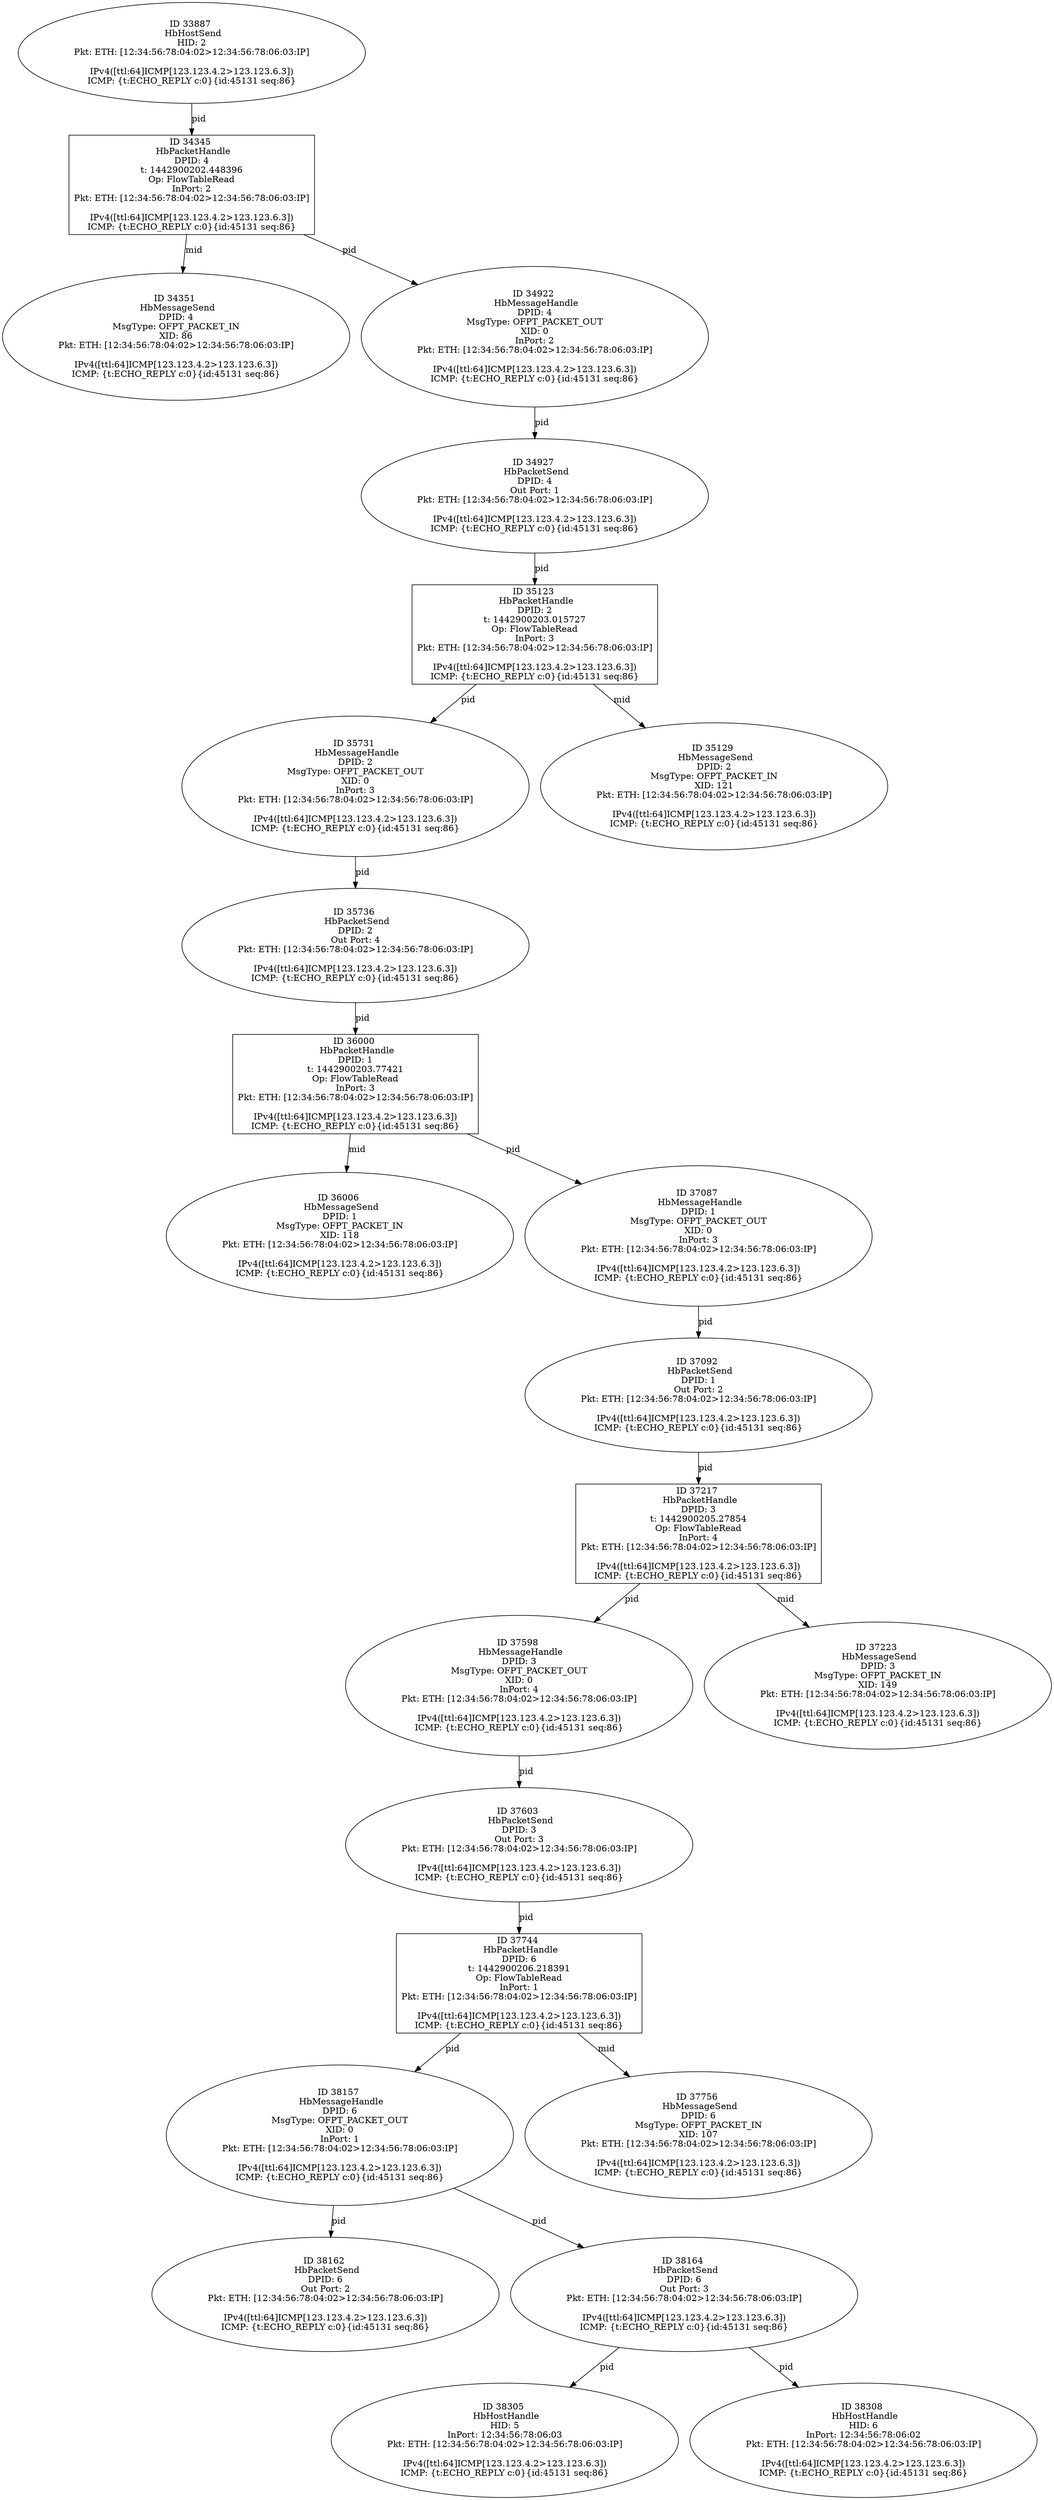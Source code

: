 strict digraph G {
38157 [shape=oval, event=<hb_events.HbMessageHandle object at 0x1100d3450>, label="ID 38157 
 HbMessageHandle
DPID: 6
MsgType: OFPT_PACKET_OUT
XID: 0
InPort: 1
Pkt: ETH: [12:34:56:78:04:02>12:34:56:78:06:03:IP]

IPv4([ttl:64]ICMP[123.123.4.2>123.123.6.3])
ICMP: {t:ECHO_REPLY c:0}{id:45131 seq:86}"];
38162 [shape=oval, event=<hb_events.HbPacketSend object at 0x1100d3a50>, label="ID 38162 
 HbPacketSend
DPID: 6
Out Port: 2
Pkt: ETH: [12:34:56:78:04:02>12:34:56:78:06:03:IP]

IPv4([ttl:64]ICMP[123.123.4.2>123.123.6.3])
ICMP: {t:ECHO_REPLY c:0}{id:45131 seq:86}"];
35731 [shape=oval, event=<hb_events.HbMessageHandle object at 0x10f255b50>, label="ID 35731 
 HbMessageHandle
DPID: 2
MsgType: OFPT_PACKET_OUT
XID: 0
InPort: 3
Pkt: ETH: [12:34:56:78:04:02>12:34:56:78:06:03:IP]

IPv4([ttl:64]ICMP[123.123.4.2>123.123.6.3])
ICMP: {t:ECHO_REPLY c:0}{id:45131 seq:86}"];
38164 [shape=oval, event=<hb_events.HbPacketSend object at 0x1100d3cd0>, label="ID 38164 
 HbPacketSend
DPID: 6
Out Port: 3
Pkt: ETH: [12:34:56:78:04:02>12:34:56:78:06:03:IP]

IPv4([ttl:64]ICMP[123.123.4.2>123.123.6.3])
ICMP: {t:ECHO_REPLY c:0}{id:45131 seq:86}"];
35736 [shape=oval, event=<hb_events.HbPacketSend object at 0x10f2ea110>, label="ID 35736 
 HbPacketSend
DPID: 2
Out Port: 4
Pkt: ETH: [12:34:56:78:04:02>12:34:56:78:06:03:IP]

IPv4([ttl:64]ICMP[123.123.4.2>123.123.6.3])
ICMP: {t:ECHO_REPLY c:0}{id:45131 seq:86}"];
36000 [shape=box, event=<hb_events.HbPacketHandle object at 0x10f3f2890>, label="ID 36000 
 HbPacketHandle
DPID: 1
t: 1442900203.77421
Op: FlowTableRead
InPort: 3
Pkt: ETH: [12:34:56:78:04:02>12:34:56:78:06:03:IP]

IPv4([ttl:64]ICMP[123.123.4.2>123.123.6.3])
ICMP: {t:ECHO_REPLY c:0}{id:45131 seq:86}"];
38305 [shape=oval, event=<hb_events.HbHostHandle object at 0x11012a150>, label="ID 38305 
 HbHostHandle
HID: 5
InPort: 12:34:56:78:06:03
Pkt: ETH: [12:34:56:78:04:02>12:34:56:78:06:03:IP]

IPv4([ttl:64]ICMP[123.123.4.2>123.123.6.3])
ICMP: {t:ECHO_REPLY c:0}{id:45131 seq:86}"];
38308 [shape=oval, event=<hb_events.HbHostHandle object at 0x11012a1d0>, label="ID 38308 
 HbHostHandle
HID: 6
InPort: 12:34:56:78:06:02
Pkt: ETH: [12:34:56:78:04:02>12:34:56:78:06:03:IP]

IPv4([ttl:64]ICMP[123.123.4.2>123.123.6.3])
ICMP: {t:ECHO_REPLY c:0}{id:45131 seq:86}"];
36006 [shape=oval, event=<hb_events.HbMessageSend object at 0x10f3f2e90>, label="ID 36006 
 HbMessageSend
DPID: 1
MsgType: OFPT_PACKET_IN
XID: 118
Pkt: ETH: [12:34:56:78:04:02>12:34:56:78:06:03:IP]

IPv4([ttl:64]ICMP[123.123.4.2>123.123.6.3])
ICMP: {t:ECHO_REPLY c:0}{id:45131 seq:86}"];
34345 [shape=box, event=<hb_events.HbPacketHandle object at 0x10ee84f50>, label="ID 34345 
 HbPacketHandle
DPID: 4
t: 1442900202.448396
Op: FlowTableRead
InPort: 2
Pkt: ETH: [12:34:56:78:04:02>12:34:56:78:06:03:IP]

IPv4([ttl:64]ICMP[123.123.4.2>123.123.6.3])
ICMP: {t:ECHO_REPLY c:0}{id:45131 seq:86}"];
34351 [shape=oval, event=<hb_events.HbMessageSend object at 0x10ee90510>, label="ID 34351 
 HbMessageSend
DPID: 4
MsgType: OFPT_PACKET_IN
XID: 86
Pkt: ETH: [12:34:56:78:04:02>12:34:56:78:06:03:IP]

IPv4([ttl:64]ICMP[123.123.4.2>123.123.6.3])
ICMP: {t:ECHO_REPLY c:0}{id:45131 seq:86}"];
35123 [shape=box, event=<hb_events.HbPacketHandle object at 0x10f0bb190>, label="ID 35123 
 HbPacketHandle
DPID: 2
t: 1442900203.015727
Op: FlowTableRead
InPort: 3
Pkt: ETH: [12:34:56:78:04:02>12:34:56:78:06:03:IP]

IPv4([ttl:64]ICMP[123.123.4.2>123.123.6.3])
ICMP: {t:ECHO_REPLY c:0}{id:45131 seq:86}"];
35129 [shape=oval, event=<hb_events.HbMessageSend object at 0x10f0bb950>, label="ID 35129 
 HbMessageSend
DPID: 2
MsgType: OFPT_PACKET_IN
XID: 121
Pkt: ETH: [12:34:56:78:04:02>12:34:56:78:06:03:IP]

IPv4([ttl:64]ICMP[123.123.4.2>123.123.6.3])
ICMP: {t:ECHO_REPLY c:0}{id:45131 seq:86}"];
33887 [shape=oval, event=<hb_events.HbHostSend object at 0x10ed82d10>, label="ID 33887 
 HbHostSend
HID: 2
Pkt: ETH: [12:34:56:78:04:02>12:34:56:78:06:03:IP]

IPv4([ttl:64]ICMP[123.123.4.2>123.123.6.3])
ICMP: {t:ECHO_REPLY c:0}{id:45131 seq:86}"];
37598 [shape=oval, event=<hb_events.HbMessageHandle object at 0x10fcd3190>, label="ID 37598 
 HbMessageHandle
DPID: 3
MsgType: OFPT_PACKET_OUT
XID: 0
InPort: 4
Pkt: ETH: [12:34:56:78:04:02>12:34:56:78:06:03:IP]

IPv4([ttl:64]ICMP[123.123.4.2>123.123.6.3])
ICMP: {t:ECHO_REPLY c:0}{id:45131 seq:86}"];
37087 [shape=oval, event=<hb_events.HbMessageHandle object at 0x10f9b79d0>, label="ID 37087 
 HbMessageHandle
DPID: 1
MsgType: OFPT_PACKET_OUT
XID: 0
InPort: 3
Pkt: ETH: [12:34:56:78:04:02>12:34:56:78:06:03:IP]

IPv4([ttl:64]ICMP[123.123.4.2>123.123.6.3])
ICMP: {t:ECHO_REPLY c:0}{id:45131 seq:86}"];
37217 [shape=box, event=<hb_events.HbPacketHandle object at 0x10fa64090>, label="ID 37217 
 HbPacketHandle
DPID: 3
t: 1442900205.27854
Op: FlowTableRead
InPort: 4
Pkt: ETH: [12:34:56:78:04:02>12:34:56:78:06:03:IP]

IPv4([ttl:64]ICMP[123.123.4.2>123.123.6.3])
ICMP: {t:ECHO_REPLY c:0}{id:45131 seq:86}"];
37603 [shape=oval, event=<hb_events.HbPacketSend object at 0x10fcdf8d0>, label="ID 37603 
 HbPacketSend
DPID: 3
Out Port: 3
Pkt: ETH: [12:34:56:78:04:02>12:34:56:78:06:03:IP]

IPv4([ttl:64]ICMP[123.123.4.2>123.123.6.3])
ICMP: {t:ECHO_REPLY c:0}{id:45131 seq:86}"];
37092 [shape=oval, event=<hb_events.HbPacketSend object at 0x10fa04a10>, label="ID 37092 
 HbPacketSend
DPID: 1
Out Port: 2
Pkt: ETH: [12:34:56:78:04:02>12:34:56:78:06:03:IP]

IPv4([ttl:64]ICMP[123.123.4.2>123.123.6.3])
ICMP: {t:ECHO_REPLY c:0}{id:45131 seq:86}"];
37223 [shape=oval, event=<hb_events.HbMessageSend object at 0x10fa71e50>, label="ID 37223 
 HbMessageSend
DPID: 3
MsgType: OFPT_PACKET_IN
XID: 149
Pkt: ETH: [12:34:56:78:04:02>12:34:56:78:06:03:IP]

IPv4([ttl:64]ICMP[123.123.4.2>123.123.6.3])
ICMP: {t:ECHO_REPLY c:0}{id:45131 seq:86}"];
34922 [shape=oval, event=<hb_events.HbMessageHandle object at 0x10f0253d0>, label="ID 34922 
 HbMessageHandle
DPID: 4
MsgType: OFPT_PACKET_OUT
XID: 0
InPort: 2
Pkt: ETH: [12:34:56:78:04:02>12:34:56:78:06:03:IP]

IPv4([ttl:64]ICMP[123.123.4.2>123.123.6.3])
ICMP: {t:ECHO_REPLY c:0}{id:45131 seq:86}"];
34927 [shape=oval, event=<hb_events.HbPacketSend object at 0x10f0259d0>, label="ID 34927 
 HbPacketSend
DPID: 4
Out Port: 1
Pkt: ETH: [12:34:56:78:04:02>12:34:56:78:06:03:IP]

IPv4([ttl:64]ICMP[123.123.4.2>123.123.6.3])
ICMP: {t:ECHO_REPLY c:0}{id:45131 seq:86}"];
37744 [shape=box, event=<hb_events.HbPacketHandle object at 0x10fda9610>, label="ID 37744 
 HbPacketHandle
DPID: 6
t: 1442900206.218391
Op: FlowTableRead
InPort: 1
Pkt: ETH: [12:34:56:78:04:02>12:34:56:78:06:03:IP]

IPv4([ttl:64]ICMP[123.123.4.2>123.123.6.3])
ICMP: {t:ECHO_REPLY c:0}{id:45131 seq:86}"];
37756 [shape=oval, event=<hb_events.HbMessageSend object at 0x10fd8f4d0>, label="ID 37756 
 HbMessageSend
DPID: 6
MsgType: OFPT_PACKET_IN
XID: 107
Pkt: ETH: [12:34:56:78:04:02>12:34:56:78:06:03:IP]

IPv4([ttl:64]ICMP[123.123.4.2>123.123.6.3])
ICMP: {t:ECHO_REPLY c:0}{id:45131 seq:86}"];
38157 -> 38162  [rel=pid, label=pid];
38157 -> 38164  [rel=pid, label=pid];
35731 -> 35736  [rel=pid, label=pid];
38164 -> 38305  [rel=pid, label=pid];
38164 -> 38308  [rel=pid, label=pid];
35736 -> 36000  [rel=pid, label=pid];
36000 -> 36006  [rel=mid, label=mid];
36000 -> 37087  [rel=pid, label=pid];
34345 -> 34922  [rel=pid, label=pid];
34345 -> 34351  [rel=mid, label=mid];
35123 -> 35129  [rel=mid, label=mid];
35123 -> 35731  [rel=pid, label=pid];
33887 -> 34345  [rel=pid, label=pid];
37598 -> 37603  [rel=pid, label=pid];
37087 -> 37092  [rel=pid, label=pid];
37217 -> 37598  [rel=pid, label=pid];
37217 -> 37223  [rel=mid, label=mid];
37603 -> 37744  [rel=pid, label=pid];
37092 -> 37217  [rel=pid, label=pid];
34922 -> 34927  [rel=pid, label=pid];
34927 -> 35123  [rel=pid, label=pid];
37744 -> 37756  [rel=mid, label=mid];
37744 -> 38157  [rel=pid, label=pid];
}

